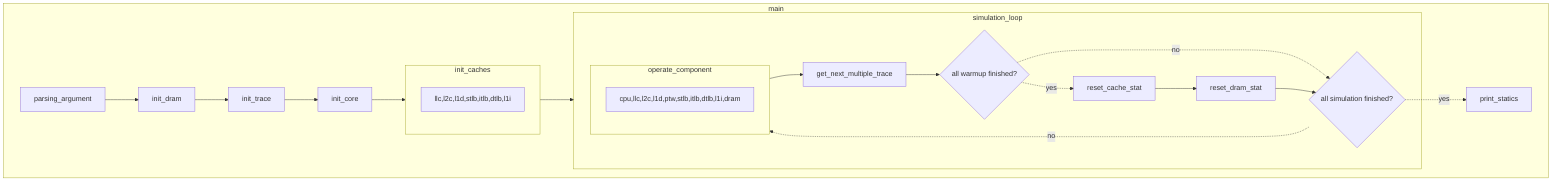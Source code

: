 graph TD
    subgraph main
        subgraph init_caches
            caches[llc,l2c,l1d,stlb,itlb,dtlb,l1i]
        end
        subgraph simulation_loop
            check_sim_finish{all simulation finished?}
            subgraph operate_component
                cpu,llc,l2c,l1d,ptw,stlb,itlb,dtlb,l1i,dram
            end
            get_next_multiple_trace --> check_warmup_finish{all warmup finished?}
            reset_cache_stat
            reset_dram_stat
        end
        

        parsing_argument --> init_dram
        init_dram --> init_trace
        init_trace --> init_core
        init_core --> init_caches
        init_caches --> simulation_loop
        check_sim_finish -.->|no|operate_component
        operate_component --> get_next_multiple_trace
        check_warmup_finish -.->|no|check_sim_finish
        check_warmup_finish -.->|yes|reset_cache_stat
        reset_cache_stat -->reset_dram_stat
        reset_dram_stat --> check_sim_finish

        check_sim_finish -.->|yes|print_statics
    end